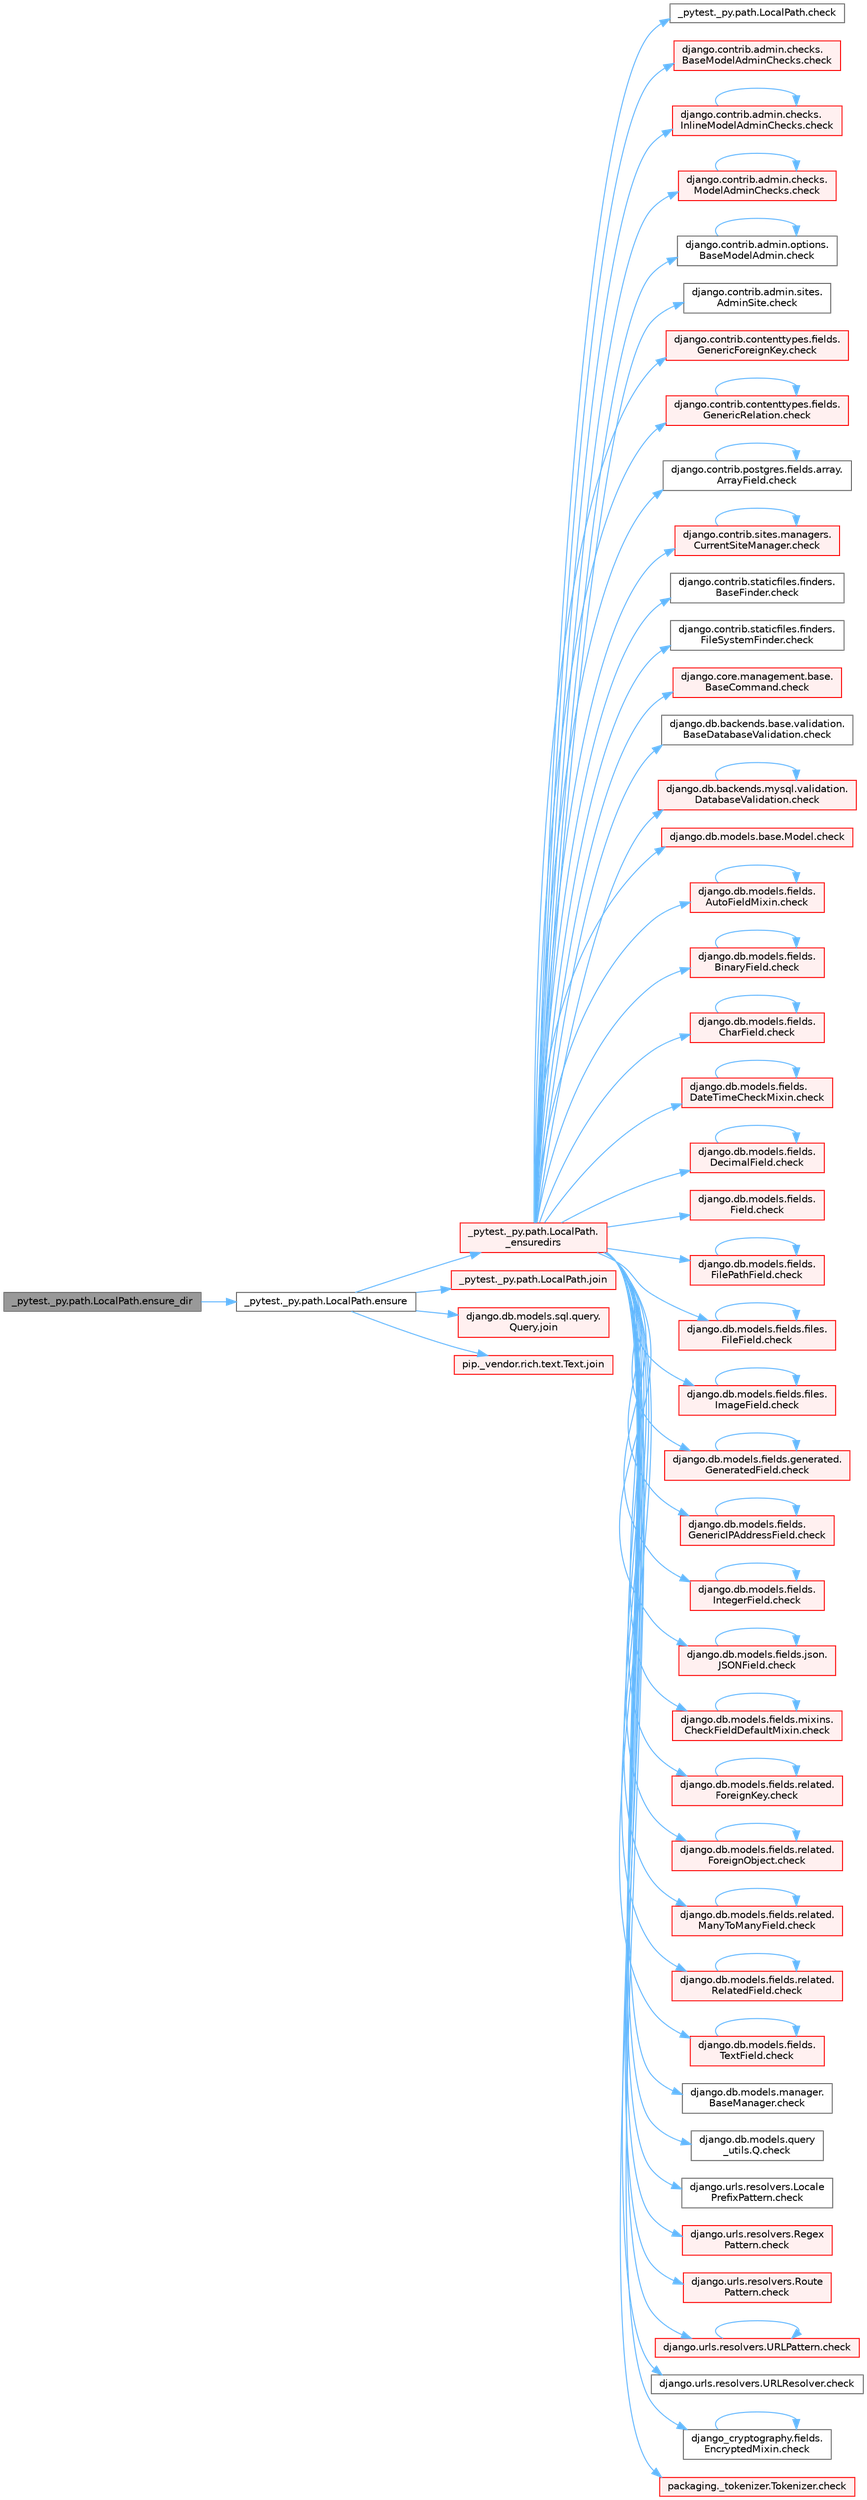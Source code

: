 digraph "_pytest._py.path.LocalPath.ensure_dir"
{
 // LATEX_PDF_SIZE
  bgcolor="transparent";
  edge [fontname=Helvetica,fontsize=10,labelfontname=Helvetica,labelfontsize=10];
  node [fontname=Helvetica,fontsize=10,shape=box,height=0.2,width=0.4];
  rankdir="LR";
  Node1 [id="Node000001",label="_pytest._py.path.LocalPath.ensure_dir",height=0.2,width=0.4,color="gray40", fillcolor="grey60", style="filled", fontcolor="black",tooltip=" "];
  Node1 -> Node2 [id="edge1_Node000001_Node000002",color="steelblue1",style="solid",tooltip=" "];
  Node2 [id="Node000002",label="_pytest._py.path.LocalPath.ensure",height=0.2,width=0.4,color="grey40", fillcolor="white", style="filled",URL="$class__pytest_1_1__py_1_1path_1_1_local_path.html#a7495d45777169316de67c7e19218622d",tooltip=" "];
  Node2 -> Node3 [id="edge2_Node000002_Node000003",color="steelblue1",style="solid",tooltip=" "];
  Node3 [id="Node000003",label="_pytest._py.path.LocalPath.\l_ensuredirs",height=0.2,width=0.4,color="red", fillcolor="#FFF0F0", style="filled",URL="$class__pytest_1_1__py_1_1path_1_1_local_path.html#a0fa56f7616aa9008fbda709b5bd46302",tooltip=" "];
  Node3 -> Node4 [id="edge3_Node000003_Node000004",color="steelblue1",style="solid",tooltip=" "];
  Node4 [id="Node000004",label="_pytest._py.path.LocalPath.check",height=0.2,width=0.4,color="grey40", fillcolor="white", style="filled",URL="$class__pytest_1_1__py_1_1path_1_1_local_path.html#a4b987fb8998938ae4a5f4ed6aebf69ea",tooltip=" "];
  Node3 -> Node5 [id="edge4_Node000003_Node000005",color="steelblue1",style="solid",tooltip=" "];
  Node5 [id="Node000005",label="django.contrib.admin.checks.\lBaseModelAdminChecks.check",height=0.2,width=0.4,color="red", fillcolor="#FFF0F0", style="filled",URL="$classdjango_1_1contrib_1_1admin_1_1checks_1_1_base_model_admin_checks.html#a11595bf2b8d59e96fee553e518494d6d",tooltip=" "];
  Node3 -> Node38 [id="edge5_Node000003_Node000038",color="steelblue1",style="solid",tooltip=" "];
  Node38 [id="Node000038",label="django.contrib.admin.checks.\lInlineModelAdminChecks.check",height=0.2,width=0.4,color="red", fillcolor="#FFF0F0", style="filled",URL="$classdjango_1_1contrib_1_1admin_1_1checks_1_1_inline_model_admin_checks.html#acdf096659f73e5facb970e774e61f7cc",tooltip=" "];
  Node38 -> Node38 [id="edge6_Node000038_Node000038",color="steelblue1",style="solid",tooltip=" "];
  Node3 -> Node47 [id="edge7_Node000003_Node000047",color="steelblue1",style="solid",tooltip=" "];
  Node47 [id="Node000047",label="django.contrib.admin.checks.\lModelAdminChecks.check",height=0.2,width=0.4,color="red", fillcolor="#FFF0F0", style="filled",URL="$classdjango_1_1contrib_1_1admin_1_1checks_1_1_model_admin_checks.html#afedbd9df38a2915eb0a5a9cea0731bc3",tooltip=" "];
  Node47 -> Node47 [id="edge8_Node000047_Node000047",color="steelblue1",style="solid",tooltip=" "];
  Node3 -> Node67 [id="edge9_Node000003_Node000067",color="steelblue1",style="solid",tooltip=" "];
  Node67 [id="Node000067",label="django.contrib.admin.options.\lBaseModelAdmin.check",height=0.2,width=0.4,color="grey40", fillcolor="white", style="filled",URL="$classdjango_1_1contrib_1_1admin_1_1options_1_1_base_model_admin.html#af32f399c528a3e552e7518976cc41a5b",tooltip=" "];
  Node67 -> Node67 [id="edge10_Node000067_Node000067",color="steelblue1",style="solid",tooltip=" "];
  Node3 -> Node68 [id="edge11_Node000003_Node000068",color="steelblue1",style="solid",tooltip=" "];
  Node68 [id="Node000068",label="django.contrib.admin.sites.\lAdminSite.check",height=0.2,width=0.4,color="grey40", fillcolor="white", style="filled",URL="$classdjango_1_1contrib_1_1admin_1_1sites_1_1_admin_site.html#aefedadd8ec4a978001a8182443f0a75e",tooltip=" "];
  Node3 -> Node69 [id="edge12_Node000003_Node000069",color="steelblue1",style="solid",tooltip=" "];
  Node69 [id="Node000069",label="django.contrib.contenttypes.fields.\lGenericForeignKey.check",height=0.2,width=0.4,color="red", fillcolor="#FFF0F0", style="filled",URL="$classdjango_1_1contrib_1_1contenttypes_1_1fields_1_1_generic_foreign_key.html#a825d4540a94bc23ef0ce2a03f4ddb7fc",tooltip=" "];
  Node3 -> Node782 [id="edge13_Node000003_Node000782",color="steelblue1",style="solid",tooltip=" "];
  Node782 [id="Node000782",label="django.contrib.contenttypes.fields.\lGenericRelation.check",height=0.2,width=0.4,color="red", fillcolor="#FFF0F0", style="filled",URL="$classdjango_1_1contrib_1_1contenttypes_1_1fields_1_1_generic_relation.html#a45d009ec3d4930825210c7ec1bc16cac",tooltip=" "];
  Node782 -> Node782 [id="edge14_Node000782_Node000782",color="steelblue1",style="solid",tooltip=" "];
  Node3 -> Node786 [id="edge15_Node000003_Node000786",color="steelblue1",style="solid",tooltip=" "];
  Node786 [id="Node000786",label="django.contrib.postgres.fields.array.\lArrayField.check",height=0.2,width=0.4,color="grey40", fillcolor="white", style="filled",URL="$classdjango_1_1contrib_1_1postgres_1_1fields_1_1array_1_1_array_field.html#a3bfc183c9c8aad5ba35799fd720e9105",tooltip=" "];
  Node786 -> Node786 [id="edge16_Node000786_Node000786",color="steelblue1",style="solid",tooltip=" "];
  Node3 -> Node787 [id="edge17_Node000003_Node000787",color="steelblue1",style="solid",tooltip=" "];
  Node787 [id="Node000787",label="django.contrib.sites.managers.\lCurrentSiteManager.check",height=0.2,width=0.4,color="red", fillcolor="#FFF0F0", style="filled",URL="$classdjango_1_1contrib_1_1sites_1_1managers_1_1_current_site_manager.html#a24104e33647bb4f4a78f9a3b6f815248",tooltip=" "];
  Node787 -> Node787 [id="edge18_Node000787_Node000787",color="steelblue1",style="solid",tooltip=" "];
  Node3 -> Node1476 [id="edge19_Node000003_Node001476",color="steelblue1",style="solid",tooltip=" "];
  Node1476 [id="Node001476",label="django.contrib.staticfiles.finders.\lBaseFinder.check",height=0.2,width=0.4,color="grey40", fillcolor="white", style="filled",URL="$classdjango_1_1contrib_1_1staticfiles_1_1finders_1_1_base_finder.html#ab92c4f7950eea18b75fdb93463b0d29d",tooltip=" "];
  Node3 -> Node1477 [id="edge20_Node000003_Node001477",color="steelblue1",style="solid",tooltip=" "];
  Node1477 [id="Node001477",label="django.contrib.staticfiles.finders.\lFileSystemFinder.check",height=0.2,width=0.4,color="grey40", fillcolor="white", style="filled",URL="$classdjango_1_1contrib_1_1staticfiles_1_1finders_1_1_file_system_finder.html#a709eac9ec46c5e67a0ba159b658dc15a",tooltip=" "];
  Node3 -> Node1478 [id="edge21_Node000003_Node001478",color="steelblue1",style="solid",tooltip=" "];
  Node1478 [id="Node001478",label="django.core.management.base.\lBaseCommand.check",height=0.2,width=0.4,color="red", fillcolor="#FFF0F0", style="filled",URL="$classdjango_1_1core_1_1management_1_1base_1_1_base_command.html#a0ff1b562b3f6e68600b828fce3cf09b6",tooltip=" "];
  Node3 -> Node1479 [id="edge22_Node000003_Node001479",color="steelblue1",style="solid",tooltip=" "];
  Node1479 [id="Node001479",label="django.db.backends.base.validation.\lBaseDatabaseValidation.check",height=0.2,width=0.4,color="grey40", fillcolor="white", style="filled",URL="$classdjango_1_1db_1_1backends_1_1base_1_1validation_1_1_base_database_validation.html#aba603612877c7a309dad634f434bf751",tooltip=" "];
  Node3 -> Node1480 [id="edge23_Node000003_Node001480",color="steelblue1",style="solid",tooltip=" "];
  Node1480 [id="Node001480",label="django.db.backends.mysql.validation.\lDatabaseValidation.check",height=0.2,width=0.4,color="red", fillcolor="#FFF0F0", style="filled",URL="$classdjango_1_1db_1_1backends_1_1mysql_1_1validation_1_1_database_validation.html#ae97ac90b3d18457f080c5eb1c0412d88",tooltip=" "];
  Node1480 -> Node1480 [id="edge24_Node001480_Node001480",color="steelblue1",style="solid",tooltip=" "];
  Node3 -> Node1482 [id="edge25_Node000003_Node001482",color="steelblue1",style="solid",tooltip=" "];
  Node1482 [id="Node001482",label="django.db.models.base.Model.check",height=0.2,width=0.4,color="red", fillcolor="#FFF0F0", style="filled",URL="$classdjango_1_1db_1_1models_1_1base_1_1_model.html#ab2d7ad77a925236e80619ead6c3d7f4b",tooltip=" "];
  Node3 -> Node1502 [id="edge26_Node000003_Node001502",color="steelblue1",style="solid",tooltip=" "];
  Node1502 [id="Node001502",label="django.db.models.fields.\lAutoFieldMixin.check",height=0.2,width=0.4,color="red", fillcolor="#FFF0F0", style="filled",URL="$classdjango_1_1db_1_1models_1_1fields_1_1_auto_field_mixin.html#a85eb07224cb0ac2d36fbd60bca546bef",tooltip=" "];
  Node1502 -> Node1502 [id="edge27_Node001502_Node001502",color="steelblue1",style="solid",tooltip=" "];
  Node3 -> Node1505 [id="edge28_Node000003_Node001505",color="steelblue1",style="solid",tooltip=" "];
  Node1505 [id="Node001505",label="django.db.models.fields.\lBinaryField.check",height=0.2,width=0.4,color="red", fillcolor="#FFF0F0", style="filled",URL="$classdjango_1_1db_1_1models_1_1fields_1_1_binary_field.html#a51c981fa6aa2a2e1d4efcfa766673646",tooltip=" "];
  Node1505 -> Node1505 [id="edge29_Node001505_Node001505",color="steelblue1",style="solid",tooltip=" "];
  Node3 -> Node1507 [id="edge30_Node000003_Node001507",color="steelblue1",style="solid",tooltip=" "];
  Node1507 [id="Node001507",label="django.db.models.fields.\lCharField.check",height=0.2,width=0.4,color="red", fillcolor="#FFF0F0", style="filled",URL="$classdjango_1_1db_1_1models_1_1fields_1_1_char_field.html#a0eb18a4df8ce40930eb724339c6441b0",tooltip=" "];
  Node1507 -> Node1507 [id="edge31_Node001507_Node001507",color="steelblue1",style="solid",tooltip=" "];
  Node3 -> Node1511 [id="edge32_Node000003_Node001511",color="steelblue1",style="solid",tooltip=" "];
  Node1511 [id="Node001511",label="django.db.models.fields.\lDateTimeCheckMixin.check",height=0.2,width=0.4,color="red", fillcolor="#FFF0F0", style="filled",URL="$classdjango_1_1db_1_1models_1_1fields_1_1_date_time_check_mixin.html#ab7287b8bf80b28f6f50dec25d9a67a3a",tooltip=" "];
  Node1511 -> Node1511 [id="edge33_Node001511_Node001511",color="steelblue1",style="solid",tooltip=" "];
  Node3 -> Node1521 [id="edge34_Node000003_Node001521",color="steelblue1",style="solid",tooltip=" "];
  Node1521 [id="Node001521",label="django.db.models.fields.\lDecimalField.check",height=0.2,width=0.4,color="red", fillcolor="#FFF0F0", style="filled",URL="$classdjango_1_1db_1_1models_1_1fields_1_1_decimal_field.html#ab3ffc1695661a8734c24c28af00b6069",tooltip=" "];
  Node1521 -> Node1521 [id="edge35_Node001521_Node001521",color="steelblue1",style="solid",tooltip=" "];
  Node3 -> Node1525 [id="edge36_Node000003_Node001525",color="steelblue1",style="solid",tooltip=" "];
  Node1525 [id="Node001525",label="django.db.models.fields.\lField.check",height=0.2,width=0.4,color="red", fillcolor="#FFF0F0", style="filled",URL="$classdjango_1_1db_1_1models_1_1fields_1_1_field.html#ad2ebd34e73f0b1ff16ba6b6f155633ac",tooltip=" "];
  Node3 -> Node1552 [id="edge37_Node000003_Node001552",color="steelblue1",style="solid",tooltip=" "];
  Node1552 [id="Node001552",label="django.db.models.fields.\lFilePathField.check",height=0.2,width=0.4,color="red", fillcolor="#FFF0F0", style="filled",URL="$classdjango_1_1db_1_1models_1_1fields_1_1_file_path_field.html#acc2e0785469b1e3140219b0c9a195afb",tooltip=" "];
  Node1552 -> Node1552 [id="edge38_Node001552_Node001552",color="steelblue1",style="solid",tooltip=" "];
  Node3 -> Node1554 [id="edge39_Node000003_Node001554",color="steelblue1",style="solid",tooltip=" "];
  Node1554 [id="Node001554",label="django.db.models.fields.files.\lFileField.check",height=0.2,width=0.4,color="red", fillcolor="#FFF0F0", style="filled",URL="$classdjango_1_1db_1_1models_1_1fields_1_1files_1_1_file_field.html#a8922e0bff68bd802386352a5fccd8a85",tooltip=" "];
  Node1554 -> Node1554 [id="edge40_Node001554_Node001554",color="steelblue1",style="solid",tooltip=" "];
  Node3 -> Node1556 [id="edge41_Node000003_Node001556",color="steelblue1",style="solid",tooltip=" "];
  Node1556 [id="Node001556",label="django.db.models.fields.files.\lImageField.check",height=0.2,width=0.4,color="red", fillcolor="#FFF0F0", style="filled",URL="$classdjango_1_1db_1_1models_1_1fields_1_1files_1_1_image_field.html#a6e057f35358dcae72cbc468e58477f82",tooltip=" "];
  Node1556 -> Node1556 [id="edge42_Node001556_Node001556",color="steelblue1",style="solid",tooltip=" "];
  Node3 -> Node1558 [id="edge43_Node000003_Node001558",color="steelblue1",style="solid",tooltip=" "];
  Node1558 [id="Node001558",label="django.db.models.fields.generated.\lGeneratedField.check",height=0.2,width=0.4,color="red", fillcolor="#FFF0F0", style="filled",URL="$classdjango_1_1db_1_1models_1_1fields_1_1generated_1_1_generated_field.html#a17dcd0f6d6580cb5f6417d8730312ad6",tooltip=" "];
  Node1558 -> Node1558 [id="edge44_Node001558_Node001558",color="steelblue1",style="solid",tooltip=" "];
  Node3 -> Node1565 [id="edge45_Node000003_Node001565",color="steelblue1",style="solid",tooltip=" "];
  Node1565 [id="Node001565",label="django.db.models.fields.\lGenericIPAddressField.check",height=0.2,width=0.4,color="red", fillcolor="#FFF0F0", style="filled",URL="$classdjango_1_1db_1_1models_1_1fields_1_1_generic_i_p_address_field.html#af73879f6f7868b661fe27d031849cbfb",tooltip=" "];
  Node1565 -> Node1565 [id="edge46_Node001565_Node001565",color="steelblue1",style="solid",tooltip=" "];
  Node3 -> Node1567 [id="edge47_Node000003_Node001567",color="steelblue1",style="solid",tooltip=" "];
  Node1567 [id="Node001567",label="django.db.models.fields.\lIntegerField.check",height=0.2,width=0.4,color="red", fillcolor="#FFF0F0", style="filled",URL="$classdjango_1_1db_1_1models_1_1fields_1_1_integer_field.html#a5e5ba3fdfa77ed60312a7d653c18646c",tooltip=" "];
  Node1567 -> Node1567 [id="edge48_Node001567_Node001567",color="steelblue1",style="solid",tooltip=" "];
  Node3 -> Node1569 [id="edge49_Node000003_Node001569",color="steelblue1",style="solid",tooltip=" "];
  Node1569 [id="Node001569",label="django.db.models.fields.json.\lJSONField.check",height=0.2,width=0.4,color="red", fillcolor="#FFF0F0", style="filled",URL="$classdjango_1_1db_1_1models_1_1fields_1_1json_1_1_j_s_o_n_field.html#a3e212f8702c9959a9043f962509472b4",tooltip=" "];
  Node1569 -> Node1569 [id="edge50_Node001569_Node001569",color="steelblue1",style="solid",tooltip=" "];
  Node3 -> Node1570 [id="edge51_Node000003_Node001570",color="steelblue1",style="solid",tooltip=" "];
  Node1570 [id="Node001570",label="django.db.models.fields.mixins.\lCheckFieldDefaultMixin.check",height=0.2,width=0.4,color="red", fillcolor="#FFF0F0", style="filled",URL="$classdjango_1_1db_1_1models_1_1fields_1_1mixins_1_1_check_field_default_mixin.html#a60e678d87f918980b2665c9586ac6e30",tooltip=" "];
  Node1570 -> Node1570 [id="edge52_Node001570_Node001570",color="steelblue1",style="solid",tooltip=" "];
  Node3 -> Node1572 [id="edge53_Node000003_Node001572",color="steelblue1",style="solid",tooltip=" "];
  Node1572 [id="Node001572",label="django.db.models.fields.related.\lForeignKey.check",height=0.2,width=0.4,color="red", fillcolor="#FFF0F0", style="filled",URL="$classdjango_1_1db_1_1models_1_1fields_1_1related_1_1_foreign_key.html#a4f1f9779dfed8a2ecc2ef8e7c763ac2e",tooltip=" "];
  Node1572 -> Node1572 [id="edge54_Node001572_Node001572",color="steelblue1",style="solid",tooltip=" "];
  Node3 -> Node1578 [id="edge55_Node000003_Node001578",color="steelblue1",style="solid",tooltip=" "];
  Node1578 [id="Node001578",label="django.db.models.fields.related.\lForeignObject.check",height=0.2,width=0.4,color="red", fillcolor="#FFF0F0", style="filled",URL="$classdjango_1_1db_1_1models_1_1fields_1_1related_1_1_foreign_object.html#a3f86b34db6a0c837940fd06a738f8874",tooltip=" "];
  Node1578 -> Node1578 [id="edge56_Node001578_Node001578",color="steelblue1",style="solid",tooltip=" "];
  Node3 -> Node1586 [id="edge57_Node000003_Node001586",color="steelblue1",style="solid",tooltip=" "];
  Node1586 [id="Node001586",label="django.db.models.fields.related.\lManyToManyField.check",height=0.2,width=0.4,color="red", fillcolor="#FFF0F0", style="filled",URL="$classdjango_1_1db_1_1models_1_1fields_1_1related_1_1_many_to_many_field.html#a27fb55abc0248b438349aaff84762a70",tooltip=" "];
  Node1586 -> Node1586 [id="edge58_Node001586_Node001586",color="steelblue1",style="solid",tooltip=" "];
  Node3 -> Node1590 [id="edge59_Node000003_Node001590",color="steelblue1",style="solid",tooltip=" "];
  Node1590 [id="Node001590",label="django.db.models.fields.related.\lRelatedField.check",height=0.2,width=0.4,color="red", fillcolor="#FFF0F0", style="filled",URL="$classdjango_1_1db_1_1models_1_1fields_1_1related_1_1_related_field.html#a0a6b770cf843d11a02a7eb2ed80bc434",tooltip=" "];
  Node1590 -> Node1590 [id="edge60_Node001590_Node001590",color="steelblue1",style="solid",tooltip=" "];
  Node3 -> Node1597 [id="edge61_Node000003_Node001597",color="steelblue1",style="solid",tooltip=" "];
  Node1597 [id="Node001597",label="django.db.models.fields.\lTextField.check",height=0.2,width=0.4,color="red", fillcolor="#FFF0F0", style="filled",URL="$classdjango_1_1db_1_1models_1_1fields_1_1_text_field.html#abe02a845bc6d9a80ecb48a81aa75eab2",tooltip=" "];
  Node1597 -> Node1597 [id="edge62_Node001597_Node001597",color="steelblue1",style="solid",tooltip=" "];
  Node3 -> Node1598 [id="edge63_Node000003_Node001598",color="steelblue1",style="solid",tooltip=" "];
  Node1598 [id="Node001598",label="django.db.models.manager.\lBaseManager.check",height=0.2,width=0.4,color="grey40", fillcolor="white", style="filled",URL="$classdjango_1_1db_1_1models_1_1manager_1_1_base_manager.html#a75e1657d2a4fa327ea1abadb6fd8fecc",tooltip=" "];
  Node3 -> Node1599 [id="edge64_Node000003_Node001599",color="steelblue1",style="solid",tooltip=" "];
  Node1599 [id="Node001599",label="django.db.models.query\l_utils.Q.check",height=0.2,width=0.4,color="grey40", fillcolor="white", style="filled",URL="$classdjango_1_1db_1_1models_1_1query__utils_1_1_q.html#a4636baa2ce17e41774ff3dbc101b8282",tooltip=" "];
  Node3 -> Node1600 [id="edge65_Node000003_Node001600",color="steelblue1",style="solid",tooltip=" "];
  Node1600 [id="Node001600",label="django.urls.resolvers.Locale\lPrefixPattern.check",height=0.2,width=0.4,color="grey40", fillcolor="white", style="filled",URL="$classdjango_1_1urls_1_1resolvers_1_1_locale_prefix_pattern.html#a06418738c03259aa6002067b414f0a88",tooltip=" "];
  Node3 -> Node1601 [id="edge66_Node000003_Node001601",color="steelblue1",style="solid",tooltip=" "];
  Node1601 [id="Node001601",label="django.urls.resolvers.Regex\lPattern.check",height=0.2,width=0.4,color="red", fillcolor="#FFF0F0", style="filled",URL="$classdjango_1_1urls_1_1resolvers_1_1_regex_pattern.html#a4fb074a83e87154e285b43ad16965c9d",tooltip=" "];
  Node3 -> Node2293 [id="edge67_Node000003_Node002293",color="steelblue1",style="solid",tooltip=" "];
  Node2293 [id="Node002293",label="django.urls.resolvers.Route\lPattern.check",height=0.2,width=0.4,color="red", fillcolor="#FFF0F0", style="filled",URL="$classdjango_1_1urls_1_1resolvers_1_1_route_pattern.html#a4445d301d14d0624b8cba76ba19cdc4b",tooltip=" "];
  Node3 -> Node2306 [id="edge68_Node000003_Node002306",color="steelblue1",style="solid",tooltip=" "];
  Node2306 [id="Node002306",label="django.urls.resolvers.URLPattern.check",height=0.2,width=0.4,color="red", fillcolor="#FFF0F0", style="filled",URL="$classdjango_1_1urls_1_1resolvers_1_1_u_r_l_pattern.html#a4d4705923e8b068322a7a15f12eaf4aa",tooltip=" "];
  Node2306 -> Node2306 [id="edge69_Node002306_Node002306",color="steelblue1",style="solid",tooltip=" "];
  Node3 -> Node2309 [id="edge70_Node000003_Node002309",color="steelblue1",style="solid",tooltip=" "];
  Node2309 [id="Node002309",label="django.urls.resolvers.URLResolver.check",height=0.2,width=0.4,color="grey40", fillcolor="white", style="filled",URL="$classdjango_1_1urls_1_1resolvers_1_1_u_r_l_resolver.html#ab0c33dbdff04531eb2b71f1115269b0f",tooltip=" "];
  Node3 -> Node2310 [id="edge71_Node000003_Node002310",color="steelblue1",style="solid",tooltip=" "];
  Node2310 [id="Node002310",label="django_cryptography.fields.\lEncryptedMixin.check",height=0.2,width=0.4,color="grey40", fillcolor="white", style="filled",URL="$classdjango__cryptography_1_1fields_1_1_encrypted_mixin.html#a219e223264de8166159246d82955b0c9",tooltip=" "];
  Node2310 -> Node2310 [id="edge72_Node002310_Node002310",color="steelblue1",style="solid",tooltip=" "];
  Node3 -> Node2311 [id="edge73_Node000003_Node002311",color="steelblue1",style="solid",tooltip=" "];
  Node2311 [id="Node002311",label="packaging._tokenizer.Tokenizer.check",height=0.2,width=0.4,color="red", fillcolor="#FFF0F0", style="filled",URL="$classpackaging_1_1__tokenizer_1_1_tokenizer.html#a6c4529c0615ee80330bf28db87789ab6",tooltip=" "];
  Node2 -> Node1233 [id="edge74_Node000002_Node001233",color="steelblue1",style="solid",tooltip=" "];
  Node1233 [id="Node001233",label="_pytest._py.path.LocalPath.join",height=0.2,width=0.4,color="red", fillcolor="#FFF0F0", style="filled",URL="$class__pytest_1_1__py_1_1path_1_1_local_path.html#a6be3338a27ff92bdb40fa2d895a8e88b",tooltip=" "];
  Node2 -> Node1234 [id="edge75_Node000002_Node001234",color="steelblue1",style="solid",tooltip=" "];
  Node1234 [id="Node001234",label="django.db.models.sql.query.\lQuery.join",height=0.2,width=0.4,color="red", fillcolor="#FFF0F0", style="filled",URL="$classdjango_1_1db_1_1models_1_1sql_1_1query_1_1_query.html#ad1e4ff04f904de18473d47f5473572fd",tooltip=" "];
  Node2 -> Node1237 [id="edge76_Node000002_Node001237",color="steelblue1",style="solid",tooltip=" "];
  Node1237 [id="Node001237",label="pip._vendor.rich.text.Text.join",height=0.2,width=0.4,color="red", fillcolor="#FFF0F0", style="filled",URL="$classpip_1_1__vendor_1_1rich_1_1text_1_1_text.html#a13db0a07a8a0fc184cf4f86e6f8981c7",tooltip=" "];
}
